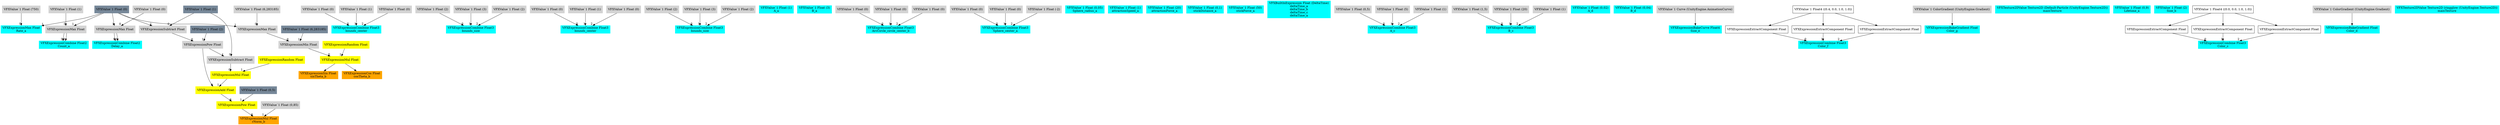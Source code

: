 digraph G {
node0 [shape="box" color="cyan" style="filled" label="VFXExpressionMax Float
Rate_a"]
node1 [shape="box" color="lightgray" style="filled" label="VFXValue`1 Float (750)"]
node2 [shape="box" color="lightslategray" style="filled" label="VFXValue`1 Float (0)"]
node3 [shape="box" color="cyan" style="filled" label="VFXExpressionCombine Float3
bounds_center"]
node4 [shape="box" color="lightgray" style="filled" label="VFXValue`1 Float (0)"]
node5 [shape="box" color="lightgray" style="filled" label="VFXValue`1 Float (1)"]
node6 [shape="box" color="lightgray" style="filled" label="VFXValue`1 Float (0)"]
node7 [shape="box" color="cyan" style="filled" label="VFXExpressionCombine Float3
bounds_size"]
node8 [shape="box" color="lightgray" style="filled" label="VFXValue`1 Float (2)"]
node9 [shape="box" color="lightgray" style="filled" label="VFXValue`1 Float (3)"]
node10 [shape="box" color="lightgray" style="filled" label="VFXValue`1 Float (2)"]
node11 [shape="box" color="cyan" style="filled" label="VFXExpressionCombine Float2
Count_a"]
node12 [shape="box" color="lightgray" style="filled" label="VFXExpressionMax Float"]
node13 [shape="box" color="lightgray" style="filled" label="VFXValue`1 Float (1)"]
node14 [shape="box" color="cyan" style="filled" label="VFXExpressionCombine Float2
Delay_a"]
node15 [shape="box" color="lightgray" style="filled" label="VFXExpressionMax Float"]
node16 [shape="box" color="lightgray" style="filled" label="VFXValue`1 Float (0)"]
node17 [shape="box" color="cyan" style="filled" label="VFXExpressionCombine Float3
bounds_center"]
node18 [shape="box" color="lightgray" style="filled" label="VFXValue`1 Float (0)"]
node19 [shape="box" color="lightgray" style="filled" label="VFXValue`1 Float (1)"]
node20 [shape="box" color="lightgray" style="filled" label="VFXValue`1 Float (0)"]
node21 [shape="box" color="cyan" style="filled" label="VFXExpressionCombine Float3
bounds_size"]
node22 [shape="box" color="lightgray" style="filled" label="VFXValue`1 Float (2)"]
node23 [shape="box" color="lightgray" style="filled" label="VFXValue`1 Float (3)"]
node24 [shape="box" color="lightgray" style="filled" label="VFXValue`1 Float (2)"]
node25 [shape="box" color="cyan" style="filled" label="VFXValue`1 Float (1)
A_a"]
node26 [shape="box" color="cyan" style="filled" label="VFXValue`1 Float (3)
B_a"]
node27 [shape="box" color="orange" style="filled" label="VFXExpressionMul Float
rNorm_b"]
node28 [shape="box" color="yellow" style="filled" label="VFXExpressionPow Float"]
node29 [shape="box" color="yellow" style="filled" label="VFXExpressionAdd Float"]
node30 [shape="box" color="lightgray" style="filled" label="VFXExpressionPow Float"]
node31 [shape="box" color="lightgray" style="filled" label="VFXExpressionSubtract Float"]
node32 [shape="box" color="lightslategray" style="filled" label="VFXValue`1 Float (1)"]
node33 [shape="box" color="lightslategray" style="filled" label="VFXValue`1 Float (2)"]
node34 [shape="box" color="yellow" style="filled" label="VFXExpressionMul Float"]
node35 [shape="box" color="lightgray" style="filled" label="VFXExpressionSubtract Float"]
node36 [shape="box" color="yellow" style="filled" label="VFXExpressionRandom Float"]
node37 [shape="box" color="lightslategray" style="filled" label="VFXValue`1 Float (0,5)"]
node38 [shape="box" color="lightgray" style="filled" label="VFXValue`1 Float (0,85)"]
node39 [shape="box" color="orange" style="filled" label="VFXExpressionSin Float
sinTheta_b"]
node40 [shape="box" color="yellow" style="filled" label="VFXExpressionMul Float"]
node41 [shape="box" color="lightgray" style="filled" label="VFXExpressionMin Float"]
node42 [shape="box" color="lightgray" style="filled" label="VFXExpressionMax Float"]
node43 [shape="box" color="lightgray" style="filled" label="VFXValue`1 Float (6,283185)"]
node44 [shape="box" color="lightslategray" style="filled" label="VFXValue`1 Float (6,283185)"]
node45 [shape="box" color="yellow" style="filled" label="VFXExpressionRandom Float"]
node46 [shape="box" color="orange" style="filled" label="VFXExpressionCos Float
cosTheta_b"]
node47 [shape="box" color="cyan" style="filled" label="VFXExpressionCombine Float3
ArcCircle_circle_center_b"]
node48 [shape="box" color="lightgray" style="filled" label="VFXValue`1 Float (0)"]
node49 [shape="box" color="lightgray" style="filled" label="VFXValue`1 Float (0)"]
node50 [shape="box" color="lightgray" style="filled" label="VFXValue`1 Float (0)"]
node51 [shape="box" color="cyan" style="filled" label="VFXExpressionCombine Float3
Sphere_center_a"]
node52 [shape="box" color="lightgray" style="filled" label="VFXValue`1 Float (0)"]
node53 [shape="box" color="lightgray" style="filled" label="VFXValue`1 Float (0)"]
node54 [shape="box" color="lightgray" style="filled" label="VFXValue`1 Float (-2)"]
node55 [shape="box" color="cyan" style="filled" label="VFXValue`1 Float (0,05)
Sphere_radius_a"]
node56 [shape="box" color="cyan" style="filled" label="VFXValue`1 Float (1)
attractionSpeed_a"]
node57 [shape="box" color="cyan" style="filled" label="VFXValue`1 Float (20)
attractionForce_a"]
node58 [shape="box" color="cyan" style="filled" label="VFXValue`1 Float (0,1)
stickDistance_a"]
node59 [shape="box" color="cyan" style="filled" label="VFXValue`1 Float (50)
stickForce_a"]
node60 [shape="box" color="cyan" style="filled" label="VFXBuiltInExpression Float (DeltaTime)
deltaTime_a
deltaTime_b
deltaTime_c
deltaTime_a"]
node61 [shape="box" color="cyan" style="filled" label="VFXExpressionCombine Float3
A_c"]
node62 [shape="box" color="lightgray" style="filled" label="VFXValue`1 Float (0,5)"]
node63 [shape="box" color="lightgray" style="filled" label="VFXValue`1 Float (5)"]
node64 [shape="box" color="lightgray" style="filled" label="VFXValue`1 Float (1)"]
node65 [shape="box" color="cyan" style="filled" label="VFXExpressionCombine Float3
B_c"]
node66 [shape="box" color="lightgray" style="filled" label="VFXValue`1 Float (1,5)"]
node67 [shape="box" color="lightgray" style="filled" label="VFXValue`1 Float (20)"]
node68 [shape="box" color="lightgray" style="filled" label="VFXValue`1 Float (1)"]
node69 [shape="box" color="cyan" style="filled" label="VFXValue`1 Float (0,02)
A_d"]
node70 [shape="box" color="cyan" style="filled" label="VFXValue`1 Float (0,04)
B_d"]
node71 [shape="box" color="cyan" style="filled" label="VFXExpressionBakeCurve Float4
Size_e"]
node72 [shape="box" color="lightgray" style="filled" label="VFXValue`1 Curve (UnityEngine.AnimationCurve)"]
node73 [shape="box" color="cyan" style="filled" label="VFXExpressionCombine Float3
Color_f"]
node74 [shape="box" label="VFXExpressionExtractComponent Float"]
node75 [shape="box" label="VFXValue`1 Float4 ((0.4, 0.0, 1.0, 1.0))"]
node76 [shape="box" label="VFXExpressionExtractComponent Float"]
node77 [shape="box" label="VFXExpressionExtractComponent Float"]
node78 [shape="box" color="cyan" style="filled" label="VFXExpressionBakeGradient Float
Color_g"]
node79 [shape="box" color="lightgray" style="filled" label="VFXValue`1 ColorGradient (UnityEngine.Gradient)"]
node80 [shape="box" color="cyan" style="filled" label="VFXTexture2DValue Texture2D (Default-Particle (UnityEngine.Texture2D))
mainTexture"]
node81 [shape="box" color="cyan" style="filled" label="VFXValue`1 Float (0,9)
Lifetime_a"]
node82 [shape="box" color="cyan" style="filled" label="VFXValue`1 Float (2)
Size_b"]
node83 [shape="box" color="cyan" style="filled" label="VFXExpressionCombine Float3
Color_c"]
node84 [shape="box" label="VFXExpressionExtractComponent Float"]
node85 [shape="box" label="VFXValue`1 Float4 ((0.0, 0.0, 1.0, 1.0))"]
node86 [shape="box" label="VFXExpressionExtractComponent Float"]
node87 [shape="box" label="VFXExpressionExtractComponent Float"]
node88 [shape="box" color="cyan" style="filled" label="VFXExpressionBakeGradient Float
Color_d"]
node89 [shape="box" color="lightgray" style="filled" label="VFXValue`1 ColorGradient (UnityEngine.Gradient)"]
node90 [shape="box" color="cyan" style="filled" label="VFXTexture2DValue Texture2D (ringglow (UnityEngine.Texture2D))
mainTexture"]
node1 -> node0 [headlabel="0"]
node2 -> node0 [headlabel="1"]
node4 -> node3 [headlabel="0"]
node5 -> node3 [headlabel="1"]
node6 -> node3 [headlabel="2"]
node8 -> node7 [headlabel="0"]
node9 -> node7 [headlabel="1"]
node10 -> node7 [headlabel="2"]
node12 -> node11 [headlabel="0"]
node12 -> node11 [headlabel="1"]
node13 -> node12 [headlabel="0"]
node2 -> node12 [headlabel="1"]
node15 -> node14 [headlabel="0"]
node15 -> node14 [headlabel="1"]
node16 -> node15 [headlabel="0"]
node2 -> node15 [headlabel="1"]
node18 -> node17 [headlabel="0"]
node19 -> node17 [headlabel="1"]
node20 -> node17 [headlabel="2"]
node22 -> node21 [headlabel="0"]
node23 -> node21 [headlabel="1"]
node24 -> node21 [headlabel="2"]
node28 -> node27 [headlabel="0"]
node38 -> node27 [headlabel="1"]
node29 -> node28 [headlabel="0"]
node37 -> node28 [headlabel="1"]
node30 -> node29 [headlabel="0"]
node34 -> node29 [headlabel="1"]
node31 -> node30 [headlabel="0"]
node33 -> node30 [headlabel="1"]
node32 -> node31 [headlabel="0"]
node2 -> node31 [headlabel="1"]
node35 -> node34 [headlabel="0"]
node36 -> node34 [headlabel="1"]
node32 -> node35 [headlabel="0"]
node30 -> node35 [headlabel="1"]
node40 -> node39 
node41 -> node40 [headlabel="0"]
node45 -> node40 [headlabel="1"]
node42 -> node41 [headlabel="0"]
node44 -> node41 [headlabel="1"]
node43 -> node42 [headlabel="0"]
node2 -> node42 [headlabel="1"]
node40 -> node46 
node48 -> node47 [headlabel="0"]
node49 -> node47 [headlabel="1"]
node50 -> node47 [headlabel="2"]
node52 -> node51 [headlabel="0"]
node53 -> node51 [headlabel="1"]
node54 -> node51 [headlabel="2"]
node62 -> node61 [headlabel="0"]
node63 -> node61 [headlabel="1"]
node64 -> node61 [headlabel="2"]
node66 -> node65 [headlabel="0"]
node67 -> node65 [headlabel="1"]
node68 -> node65 [headlabel="2"]
node72 -> node71 
node74 -> node73 [headlabel="0"]
node76 -> node73 [headlabel="1"]
node77 -> node73 [headlabel="2"]
node75 -> node74 
node75 -> node76 
node75 -> node77 
node79 -> node78 
node84 -> node83 [headlabel="0"]
node86 -> node83 [headlabel="1"]
node87 -> node83 [headlabel="2"]
node85 -> node84 
node85 -> node86 
node85 -> node87 
node89 -> node88 
}
